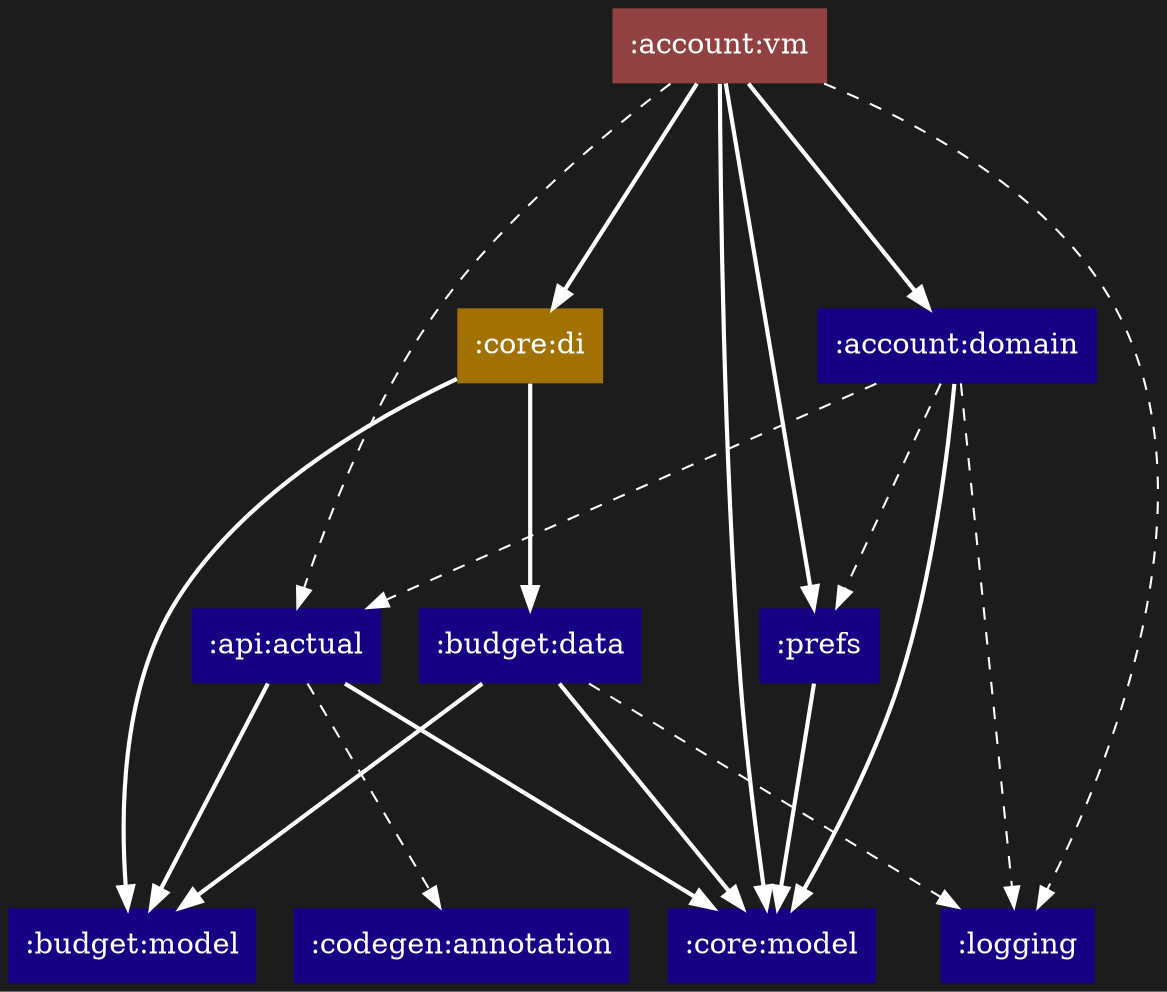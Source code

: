 digraph {
  edge [arrowhead="normal",color="white"]
  graph [layout="dot",bgcolor="#1c1c1c",rankdir="TB",ranksep="1.5"]
  node [shape="box",style="filled",fontcolor="white",color="transparent"]
  ":account:domain" [fillcolor="#160185"]
  ":account:vm" [fillcolor="#914141"]
  ":api:actual" [fillcolor="#160185"]
  ":budget:data" [fillcolor="#160185"]
  ":budget:model" [fillcolor="#160185"]
  ":codegen:annotation" [fillcolor="#160185"]
  ":core:di" [fillcolor="#a17103"]
  ":core:model" [fillcolor="#160185"]
  ":logging" [fillcolor="#160185"]
  ":prefs" [fillcolor="#160185"]
  ":account:domain" -> ":api:actual" [style="dashed"]
  ":account:domain" -> ":core:model" [style="bold"]
  ":account:domain" -> ":logging" [style="dashed"]
  ":account:domain" -> ":prefs" [style="dashed"]
  ":account:vm" -> ":account:domain" [style="bold"]
  ":account:vm" -> ":api:actual" [style="dashed"]
  ":account:vm" -> ":core:di" [style="bold"]
  ":account:vm" -> ":core:model" [style="bold"]
  ":account:vm" -> ":logging" [style="dashed"]
  ":account:vm" -> ":prefs" [style="bold"]
  ":api:actual" -> ":budget:model" [style="bold"]
  ":api:actual" -> ":codegen:annotation" [style="dashed"]
  ":api:actual" -> ":core:model" [style="bold"]
  ":budget:data" -> ":budget:model" [style="bold"]
  ":budget:data" -> ":core:model" [style="bold"]
  ":budget:data" -> ":logging" [style="dashed"]
  ":core:di" -> ":budget:data" [style="bold"]
  ":core:di" -> ":budget:model" [style="bold"]
  ":prefs" -> ":core:model" [style="bold"]
}
